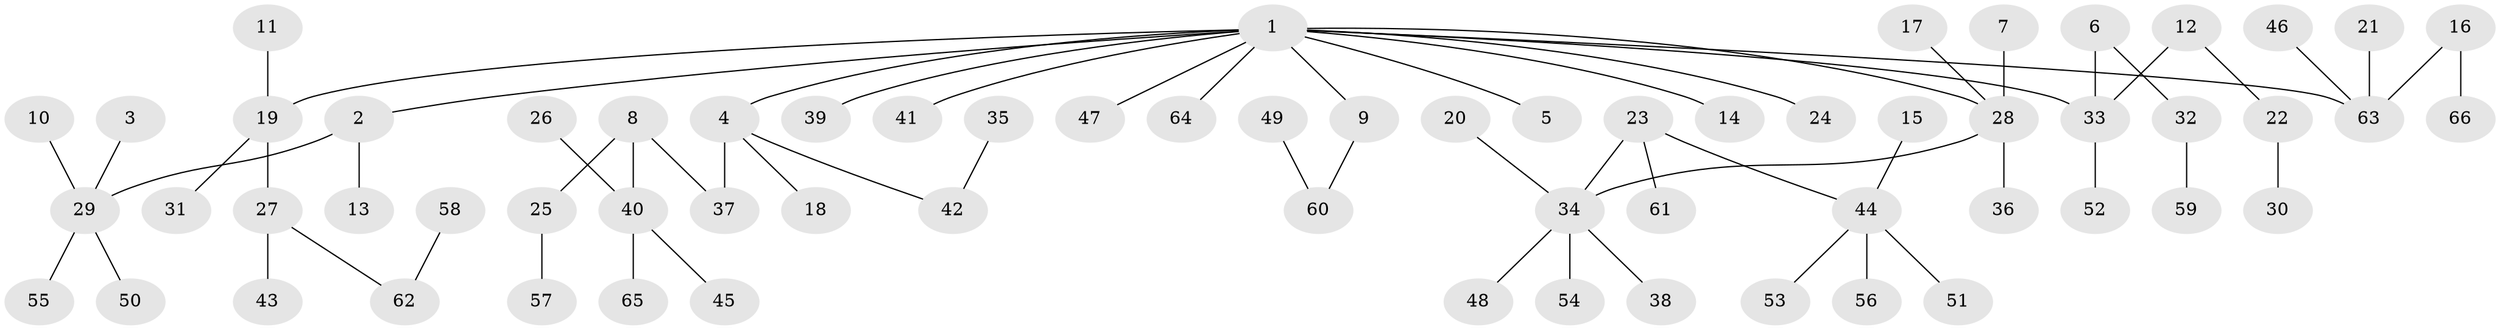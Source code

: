 // original degree distribution, {9: 0.007633587786259542, 6: 0.030534351145038167, 4: 0.061068702290076333, 3: 0.07633587786259542, 5: 0.007633587786259542, 2: 0.31297709923664124, 7: 0.015267175572519083, 1: 0.48854961832061067}
// Generated by graph-tools (version 1.1) at 2025/26/03/09/25 03:26:24]
// undirected, 66 vertices, 65 edges
graph export_dot {
graph [start="1"]
  node [color=gray90,style=filled];
  1;
  2;
  3;
  4;
  5;
  6;
  7;
  8;
  9;
  10;
  11;
  12;
  13;
  14;
  15;
  16;
  17;
  18;
  19;
  20;
  21;
  22;
  23;
  24;
  25;
  26;
  27;
  28;
  29;
  30;
  31;
  32;
  33;
  34;
  35;
  36;
  37;
  38;
  39;
  40;
  41;
  42;
  43;
  44;
  45;
  46;
  47;
  48;
  49;
  50;
  51;
  52;
  53;
  54;
  55;
  56;
  57;
  58;
  59;
  60;
  61;
  62;
  63;
  64;
  65;
  66;
  1 -- 2 [weight=1.0];
  1 -- 4 [weight=1.0];
  1 -- 5 [weight=1.0];
  1 -- 9 [weight=1.0];
  1 -- 14 [weight=1.0];
  1 -- 19 [weight=1.0];
  1 -- 24 [weight=1.0];
  1 -- 28 [weight=1.0];
  1 -- 33 [weight=1.0];
  1 -- 39 [weight=1.0];
  1 -- 41 [weight=1.0];
  1 -- 47 [weight=1.0];
  1 -- 63 [weight=1.0];
  1 -- 64 [weight=1.0];
  2 -- 13 [weight=1.0];
  2 -- 29 [weight=1.0];
  3 -- 29 [weight=1.0];
  4 -- 18 [weight=1.0];
  4 -- 37 [weight=1.0];
  4 -- 42 [weight=1.0];
  6 -- 32 [weight=1.0];
  6 -- 33 [weight=1.0];
  7 -- 28 [weight=1.0];
  8 -- 25 [weight=1.0];
  8 -- 37 [weight=1.0];
  8 -- 40 [weight=1.0];
  9 -- 60 [weight=1.0];
  10 -- 29 [weight=1.0];
  11 -- 19 [weight=1.0];
  12 -- 22 [weight=1.0];
  12 -- 33 [weight=1.0];
  15 -- 44 [weight=1.0];
  16 -- 63 [weight=1.0];
  16 -- 66 [weight=1.0];
  17 -- 28 [weight=1.0];
  19 -- 27 [weight=1.0];
  19 -- 31 [weight=1.0];
  20 -- 34 [weight=1.0];
  21 -- 63 [weight=1.0];
  22 -- 30 [weight=1.0];
  23 -- 34 [weight=1.0];
  23 -- 44 [weight=1.0];
  23 -- 61 [weight=1.0];
  25 -- 57 [weight=1.0];
  26 -- 40 [weight=1.0];
  27 -- 43 [weight=1.0];
  27 -- 62 [weight=1.0];
  28 -- 34 [weight=1.0];
  28 -- 36 [weight=1.0];
  29 -- 50 [weight=1.0];
  29 -- 55 [weight=1.0];
  32 -- 59 [weight=1.0];
  33 -- 52 [weight=1.0];
  34 -- 38 [weight=1.0];
  34 -- 48 [weight=1.0];
  34 -- 54 [weight=1.0];
  35 -- 42 [weight=1.0];
  40 -- 45 [weight=1.0];
  40 -- 65 [weight=1.0];
  44 -- 51 [weight=1.0];
  44 -- 53 [weight=1.0];
  44 -- 56 [weight=1.0];
  46 -- 63 [weight=1.0];
  49 -- 60 [weight=1.0];
  58 -- 62 [weight=1.0];
}
